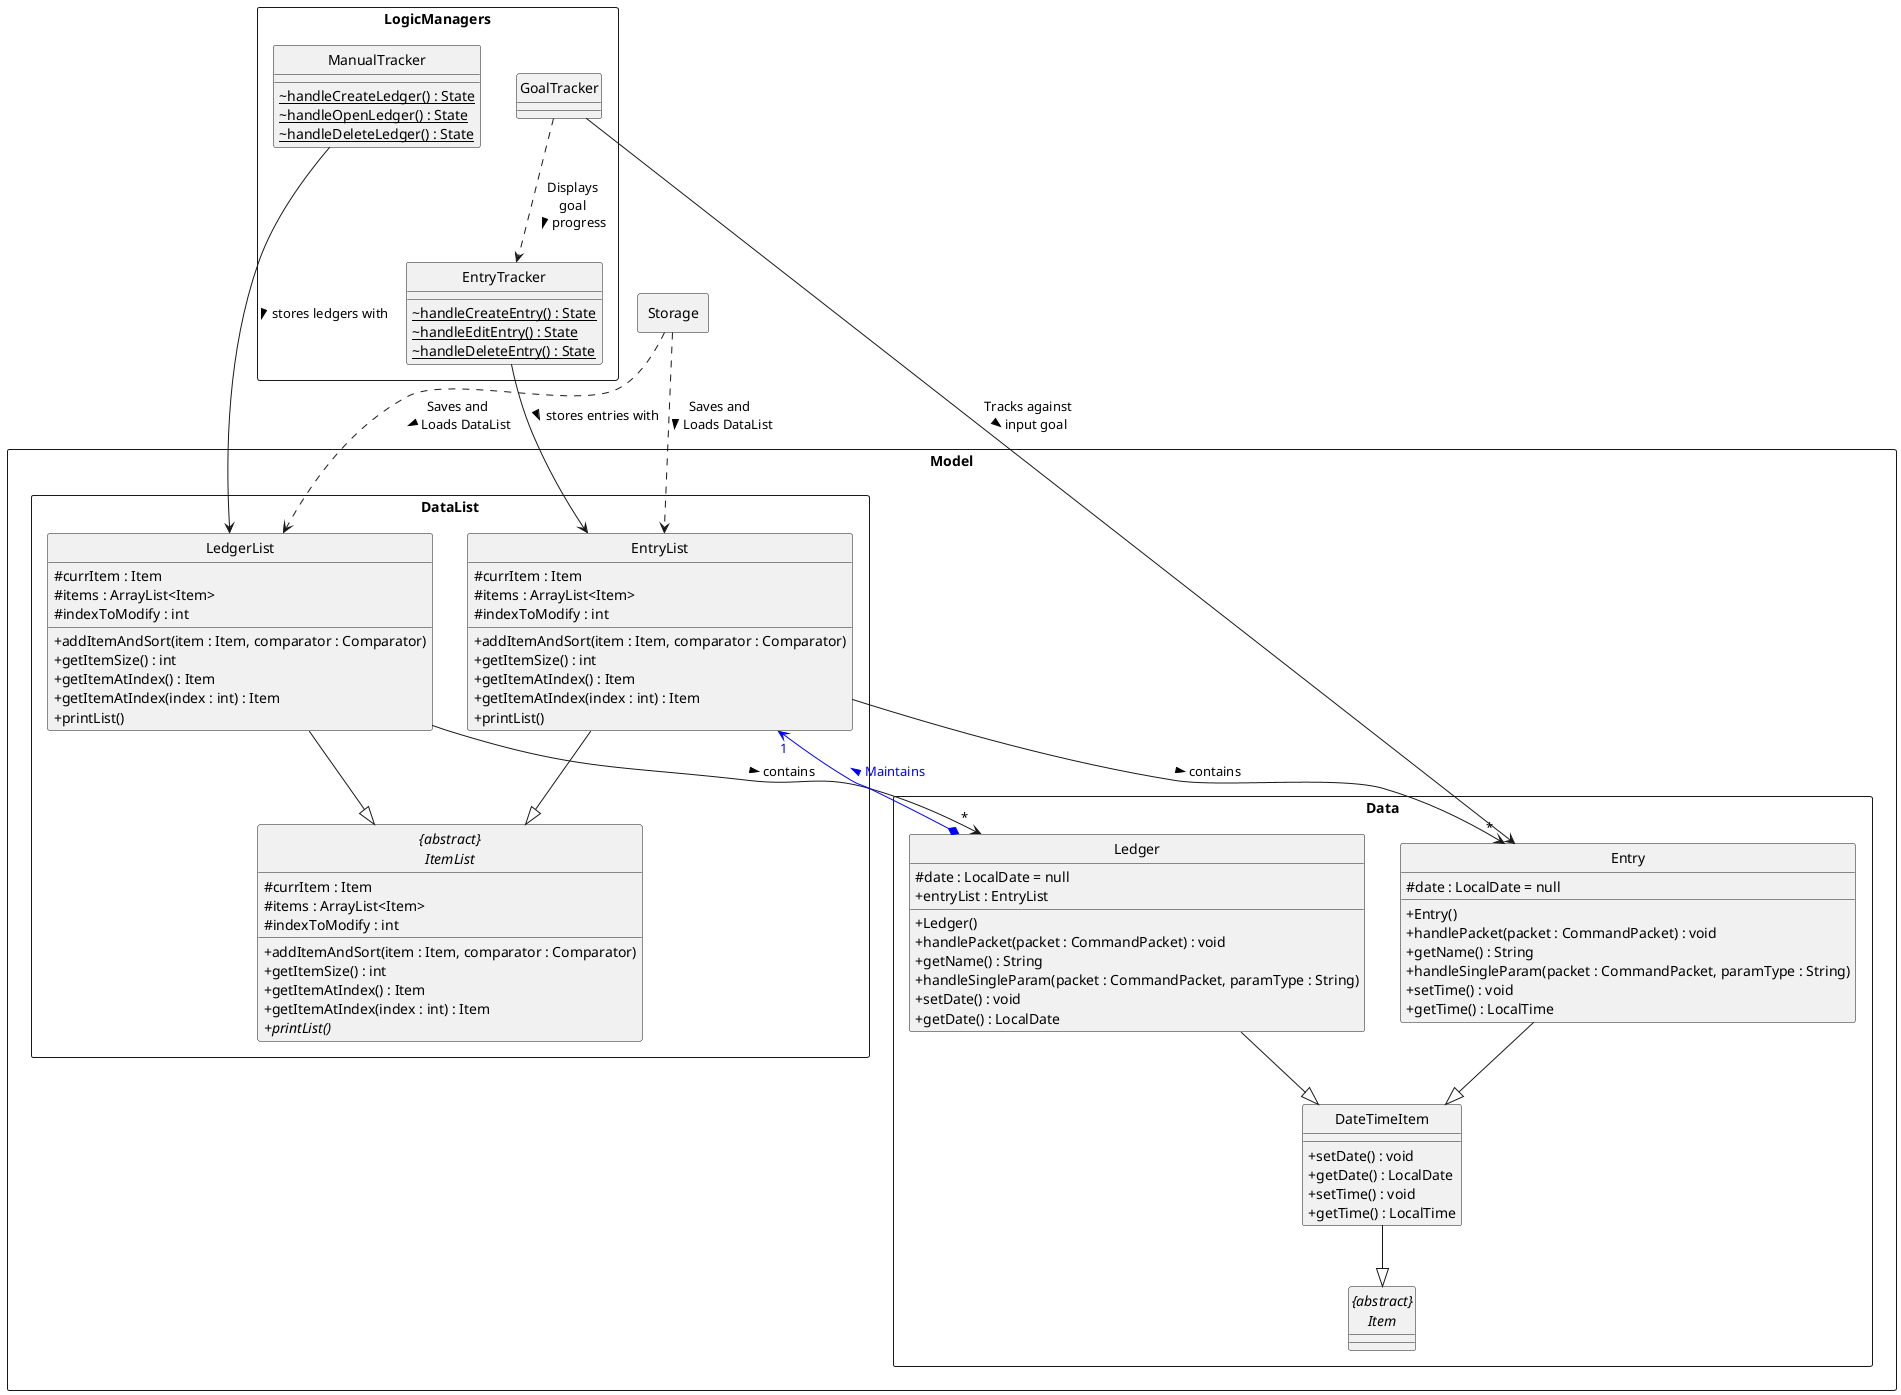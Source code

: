 @startuml
hide circle
skinparam classAttributeIconSize 0
skinparam BoxPadding 50
skinparam shadowing false

skinparam package<<Layout>> {
  borderColor Transparent
  backgroundColor Transparent
  fontColor Transparent
  stereotypeFontColor Transparent
}

rectangle Storage {
}





rectangle Model {
rectangle Data {

    class Ledger {
        # date : LocalDate = null
        + entryList : EntryList
        + Ledger()
        + handlePacket(packet : CommandPacket) : void
        + getName() : String
        + handleSingleParam(packet : CommandPacket, paramType : String)
        + setDate() : void
        + getDate() : LocalDate
    }

    class Entry {
        # date : LocalDate = null
        + Entry()
        + handlePacket(packet : CommandPacket) : void
        + getName() : String
        + handleSingleParam(packet : CommandPacket, paramType : String)
        + setTime() : void
        + getTime() : LocalTime
    }
        class DateTimeItem {
            + setDate() : void
            + getDate() : LocalDate
            + setTime() : void
            + getTime() : LocalTime
        }

        abstract class "{abstract}\nItem"{
        }


    }
    rectangle DataList {
        abstract class "{abstract}\nItemList"{
            # currItem : Item
            # items : ArrayList<Item>
            # indexToModify : int

            + addItemAndSort(item : Item, comparator : Comparator)
            + getItemSize() : int
            + getItemAtIndex() : Item
            + getItemAtIndex(index : int) : Item
            + {abstract} printList()
        }

        class LedgerList {
            # currItem : Item
            # items : ArrayList<Item>
            # indexToModify : int

            + addItemAndSort(item : Item, comparator : Comparator)
            + getItemSize() : int
            + getItemAtIndex() : Item
            + getItemAtIndex(index : int) : Item
            + printList()
        }

        class EntryList {
            # currItem : Item
            # items : ArrayList<Item>
            # indexToModify : int

            + addItemAndSort(item : Item, comparator : Comparator)
            + getItemSize() : int
            + getItemAtIndex() : Item
            + getItemAtIndex(index : int) : Item
            + printList()
        }
    }



    DateTimeItem --|> "{abstract}\nItem"
    Ledger --|> DateTimeItem
    Entry --|> DateTimeItem
    LedgerList --|> "{abstract}\nItemList"
    EntryList --|> "{abstract}\nItemList"
    LedgerList --> "*" Ledger : contains >
    EntryList --> "*" Entry : contains >
    Ledger *-> "1" EntryList #line:blue;text:blue : Maintains >

}

rectangle LogicManagers {
    class GoalTracker {
    }

    class ManualTracker {
        ~ {static} handleCreateLedger() : State
        ~ {static} handleOpenLedger() : State
        ~ {static} handleDeleteLedger() : State
    }

    class EntryTracker {
        ~ {static} handleCreateEntry() : State
        ~ {static} handleEditEntry() : State
        ~ {static} handleDeleteEntry() : State
    }

    EntryTracker --> EntryList : stores entries with >
    ManualTracker -right-> LedgerList : stores ledgers with >
}

GoalTracker --> Entry : Tracks against \n input goal >
GoalTracker ..> EntryTracker : Displays\ngoal\nprogress >

Storage ..> LedgerList : Saves and \nLoads DataList >
Storage ..> EntryList : Saves and \nLoads DataList >

@enduml